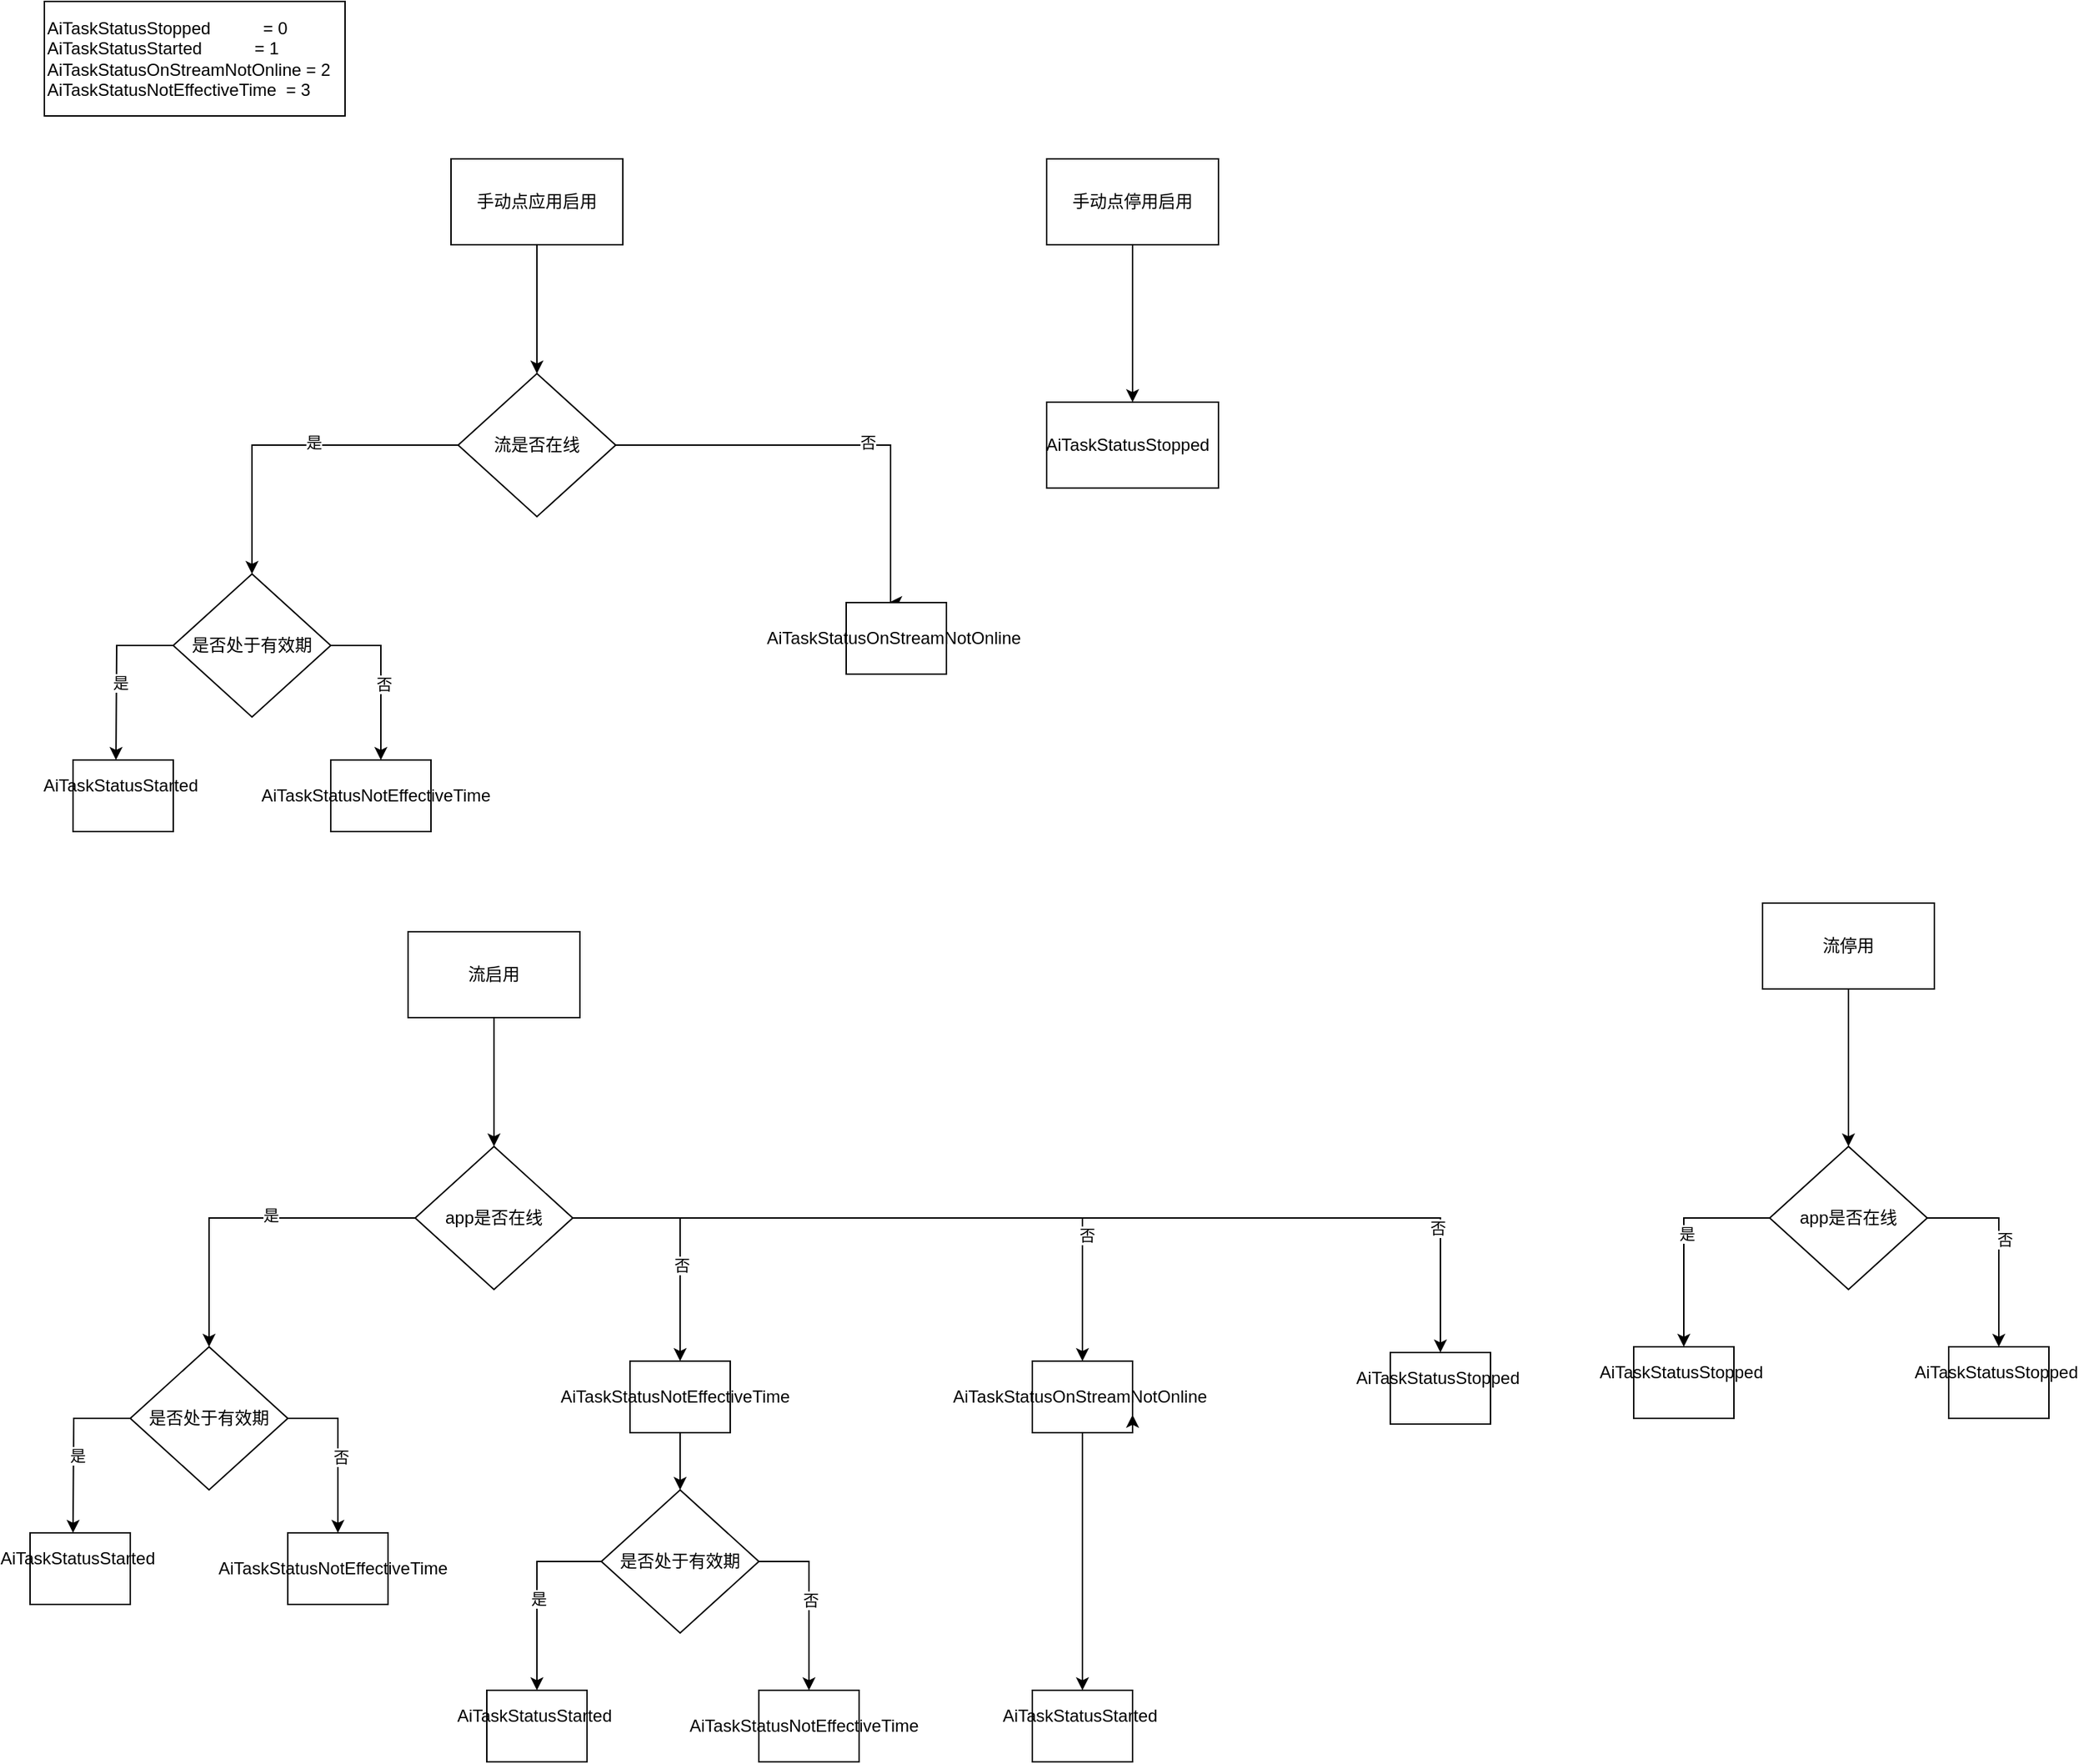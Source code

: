 <mxfile version="27.1.4">
  <diagram name="第 1 页" id="p2v2ewfZtWjiaa9QKQba">
    <mxGraphModel dx="1776" dy="1779" grid="1" gridSize="10" guides="1" tooltips="1" connect="1" arrows="1" fold="1" page="1" pageScale="1" pageWidth="827" pageHeight="1169" math="0" shadow="0">
      <root>
        <mxCell id="0" />
        <mxCell id="1" parent="0" />
        <mxCell id="VDNPr8oSDkrUMv3AgYhS-3" style="edgeStyle=orthogonalEdgeStyle;rounded=0;orthogonalLoop=1;jettySize=auto;html=1;exitX=0.5;exitY=1;exitDx=0;exitDy=0;entryX=0.5;entryY=0;entryDx=0;entryDy=0;" parent="1" source="VDNPr8oSDkrUMv3AgYhS-1" target="VDNPr8oSDkrUMv3AgYhS-2" edge="1">
          <mxGeometry relative="1" as="geometry" />
        </mxCell>
        <mxCell id="VDNPr8oSDkrUMv3AgYhS-1" value="手动点应用启用" style="rounded=0;whiteSpace=wrap;html=1;" parent="1" vertex="1">
          <mxGeometry x="294" y="70" width="120" height="60" as="geometry" />
        </mxCell>
        <mxCell id="wfAPkj4CQtQT-MwPSqke-3" style="edgeStyle=orthogonalEdgeStyle;rounded=0;orthogonalLoop=1;jettySize=auto;html=1;exitX=1;exitY=0.5;exitDx=0;exitDy=0;entryX=0.5;entryY=0;entryDx=0;entryDy=0;" edge="1" parent="1" source="VDNPr8oSDkrUMv3AgYhS-2">
          <mxGeometry relative="1" as="geometry">
            <mxPoint x="600" y="380" as="targetPoint" />
            <Array as="points">
              <mxPoint x="601" y="270" />
            </Array>
          </mxGeometry>
        </mxCell>
        <mxCell id="wfAPkj4CQtQT-MwPSqke-4" value="否" style="edgeLabel;html=1;align=center;verticalAlign=middle;resizable=0;points=[];" vertex="1" connectable="0" parent="wfAPkj4CQtQT-MwPSqke-3">
          <mxGeometry x="0.163" y="2" relative="1" as="geometry">
            <mxPoint as="offset" />
          </mxGeometry>
        </mxCell>
        <mxCell id="wfAPkj4CQtQT-MwPSqke-9" style="edgeStyle=orthogonalEdgeStyle;rounded=0;orthogonalLoop=1;jettySize=auto;html=1;entryX=0.5;entryY=0;entryDx=0;entryDy=0;" edge="1" parent="1" source="VDNPr8oSDkrUMv3AgYhS-2" target="wfAPkj4CQtQT-MwPSqke-5">
          <mxGeometry relative="1" as="geometry" />
        </mxCell>
        <mxCell id="wfAPkj4CQtQT-MwPSqke-12" value="是" style="edgeLabel;html=1;align=center;verticalAlign=middle;resizable=0;points=[];" vertex="1" connectable="0" parent="wfAPkj4CQtQT-MwPSqke-9">
          <mxGeometry x="-0.131" y="-2" relative="1" as="geometry">
            <mxPoint as="offset" />
          </mxGeometry>
        </mxCell>
        <mxCell id="VDNPr8oSDkrUMv3AgYhS-2" value="流是否在线" style="rhombus;whiteSpace=wrap;html=1;" parent="1" vertex="1">
          <mxGeometry x="299" y="220" width="110" height="100" as="geometry" />
        </mxCell>
        <mxCell id="wfAPkj4CQtQT-MwPSqke-2" value="&lt;span style=&quot;background-color: transparent;&quot;&gt;AiTaskStatusStopped&amp;nbsp; &amp;nbsp; &amp;nbsp; &amp;nbsp; &amp;nbsp; &amp;nbsp;= 0&lt;/span&gt;&lt;div&gt;&lt;span style=&quot;white-space: normal;&quot;&gt;AiTaskStatusStarted&amp;nbsp; &amp;nbsp; &amp;nbsp; &amp;nbsp; &amp;nbsp; &amp;nbsp;= 1&lt;/span&gt;&lt;/div&gt;&lt;div&gt;&lt;span style=&quot;white-space: normal;&quot;&gt;AiTaskStatusOnStreamNotOnline = 2&lt;/span&gt;&lt;/div&gt;&lt;div&gt;&lt;span style=&quot;background-color: transparent; color: light-dark(rgb(0, 0, 0), rgb(255, 255, 255));&quot;&gt;AiTaskStatusNotEffectiveTime&amp;nbsp; = 3&lt;/span&gt;&lt;/div&gt;" style="rounded=0;whiteSpace=wrap;html=1;align=left;" vertex="1" parent="1">
          <mxGeometry x="10" y="-40" width="210" height="80" as="geometry" />
        </mxCell>
        <mxCell id="wfAPkj4CQtQT-MwPSqke-15" style="edgeStyle=orthogonalEdgeStyle;rounded=0;orthogonalLoop=1;jettySize=auto;html=1;" edge="1" parent="1" source="wfAPkj4CQtQT-MwPSqke-5">
          <mxGeometry relative="1" as="geometry">
            <mxPoint x="60" y="490" as="targetPoint" />
          </mxGeometry>
        </mxCell>
        <mxCell id="wfAPkj4CQtQT-MwPSqke-19" value="是" style="edgeLabel;html=1;align=center;verticalAlign=middle;resizable=0;points=[];" vertex="1" connectable="0" parent="wfAPkj4CQtQT-MwPSqke-15">
          <mxGeometry x="0.086" y="2" relative="1" as="geometry">
            <mxPoint as="offset" />
          </mxGeometry>
        </mxCell>
        <mxCell id="wfAPkj4CQtQT-MwPSqke-18" style="edgeStyle=orthogonalEdgeStyle;rounded=0;orthogonalLoop=1;jettySize=auto;html=1;exitX=1;exitY=0.5;exitDx=0;exitDy=0;entryX=0.5;entryY=0;entryDx=0;entryDy=0;" edge="1" parent="1" source="wfAPkj4CQtQT-MwPSqke-5" target="wfAPkj4CQtQT-MwPSqke-13">
          <mxGeometry relative="1" as="geometry" />
        </mxCell>
        <mxCell id="wfAPkj4CQtQT-MwPSqke-20" value="否" style="edgeLabel;html=1;align=center;verticalAlign=middle;resizable=0;points=[];" vertex="1" connectable="0" parent="wfAPkj4CQtQT-MwPSqke-18">
          <mxGeometry x="0.068" y="2" relative="1" as="geometry">
            <mxPoint as="offset" />
          </mxGeometry>
        </mxCell>
        <mxCell id="wfAPkj4CQtQT-MwPSqke-5" value="是否处于有效期" style="rhombus;whiteSpace=wrap;html=1;" vertex="1" parent="1">
          <mxGeometry x="100" y="360" width="110" height="100" as="geometry" />
        </mxCell>
        <mxCell id="wfAPkj4CQtQT-MwPSqke-6" value="&lt;span style=&quot;text-align: left;&quot;&gt;AiTaskStatusStarted&amp;nbsp; &amp;nbsp; &amp;nbsp; &amp;nbsp; &amp;nbsp; &amp;nbsp;&lt;/span&gt;" style="rounded=0;whiteSpace=wrap;html=1;" vertex="1" parent="1">
          <mxGeometry x="30" y="490" width="70" height="50" as="geometry" />
        </mxCell>
        <mxCell id="wfAPkj4CQtQT-MwPSqke-13" value="&lt;span style=&quot;text-align: left;&quot;&gt;AiTaskStatusNotEffectiveTime&amp;nbsp;&amp;nbsp;&lt;/span&gt;" style="rounded=0;whiteSpace=wrap;html=1;" vertex="1" parent="1">
          <mxGeometry x="210" y="490" width="70" height="50" as="geometry" />
        </mxCell>
        <mxCell id="wfAPkj4CQtQT-MwPSqke-21" value="&lt;span style=&quot;text-align: left;&quot;&gt;AiTaskStatusOnStreamNotOnline&amp;nbsp;&lt;/span&gt;" style="rounded=0;whiteSpace=wrap;html=1;" vertex="1" parent="1">
          <mxGeometry x="570" y="380" width="70" height="50" as="geometry" />
        </mxCell>
        <mxCell id="wfAPkj4CQtQT-MwPSqke-25" style="edgeStyle=orthogonalEdgeStyle;rounded=0;orthogonalLoop=1;jettySize=auto;html=1;exitX=0.5;exitY=1;exitDx=0;exitDy=0;" edge="1" parent="1" source="wfAPkj4CQtQT-MwPSqke-22" target="wfAPkj4CQtQT-MwPSqke-24">
          <mxGeometry relative="1" as="geometry" />
        </mxCell>
        <mxCell id="wfAPkj4CQtQT-MwPSqke-22" value="手动点停用启用" style="rounded=0;whiteSpace=wrap;html=1;" vertex="1" parent="1">
          <mxGeometry x="710" y="70" width="120" height="60" as="geometry" />
        </mxCell>
        <mxCell id="wfAPkj4CQtQT-MwPSqke-24" value="&lt;span style=&quot;text-align: left;&quot;&gt;AiTaskStatusStopped&amp;nbsp;&amp;nbsp;&lt;/span&gt;" style="rounded=0;whiteSpace=wrap;html=1;" vertex="1" parent="1">
          <mxGeometry x="710" y="240" width="120" height="60" as="geometry" />
        </mxCell>
        <mxCell id="wfAPkj4CQtQT-MwPSqke-27" style="edgeStyle=orthogonalEdgeStyle;rounded=0;orthogonalLoop=1;jettySize=auto;html=1;exitX=0.5;exitY=1;exitDx=0;exitDy=0;entryX=0.5;entryY=0;entryDx=0;entryDy=0;" edge="1" parent="1" source="wfAPkj4CQtQT-MwPSqke-28" target="wfAPkj4CQtQT-MwPSqke-33">
          <mxGeometry relative="1" as="geometry" />
        </mxCell>
        <mxCell id="wfAPkj4CQtQT-MwPSqke-28" value="流启用" style="rounded=0;whiteSpace=wrap;html=1;" vertex="1" parent="1">
          <mxGeometry x="264" y="610" width="120" height="60" as="geometry" />
        </mxCell>
        <mxCell id="wfAPkj4CQtQT-MwPSqke-31" style="edgeStyle=orthogonalEdgeStyle;rounded=0;orthogonalLoop=1;jettySize=auto;html=1;entryX=0.5;entryY=0;entryDx=0;entryDy=0;" edge="1" parent="1" source="wfAPkj4CQtQT-MwPSqke-33" target="wfAPkj4CQtQT-MwPSqke-38">
          <mxGeometry relative="1" as="geometry" />
        </mxCell>
        <mxCell id="wfAPkj4CQtQT-MwPSqke-32" value="是" style="edgeLabel;html=1;align=center;verticalAlign=middle;resizable=0;points=[];" vertex="1" connectable="0" parent="wfAPkj4CQtQT-MwPSqke-31">
          <mxGeometry x="-0.131" y="-2" relative="1" as="geometry">
            <mxPoint as="offset" />
          </mxGeometry>
        </mxCell>
        <mxCell id="wfAPkj4CQtQT-MwPSqke-51" style="edgeStyle=orthogonalEdgeStyle;rounded=0;orthogonalLoop=1;jettySize=auto;html=1;exitX=1;exitY=0.5;exitDx=0;exitDy=0;entryX=0.5;entryY=0;entryDx=0;entryDy=0;" edge="1" parent="1" source="wfAPkj4CQtQT-MwPSqke-33" target="wfAPkj4CQtQT-MwPSqke-47">
          <mxGeometry relative="1" as="geometry" />
        </mxCell>
        <mxCell id="wfAPkj4CQtQT-MwPSqke-54" value="否" style="edgeLabel;html=1;align=center;verticalAlign=middle;resizable=0;points=[];" vertex="1" connectable="0" parent="wfAPkj4CQtQT-MwPSqke-51">
          <mxGeometry x="0.237" y="1" relative="1" as="geometry">
            <mxPoint as="offset" />
          </mxGeometry>
        </mxCell>
        <mxCell id="wfAPkj4CQtQT-MwPSqke-52" style="edgeStyle=orthogonalEdgeStyle;rounded=0;orthogonalLoop=1;jettySize=auto;html=1;exitX=1;exitY=0.5;exitDx=0;exitDy=0;" edge="1" parent="1" source="wfAPkj4CQtQT-MwPSqke-33" target="wfAPkj4CQtQT-MwPSqke-48">
          <mxGeometry relative="1" as="geometry" />
        </mxCell>
        <mxCell id="wfAPkj4CQtQT-MwPSqke-55" value="否" style="edgeLabel;html=1;align=center;verticalAlign=middle;resizable=0;points=[];" vertex="1" connectable="0" parent="wfAPkj4CQtQT-MwPSqke-52">
          <mxGeometry x="0.614" y="3" relative="1" as="geometry">
            <mxPoint as="offset" />
          </mxGeometry>
        </mxCell>
        <mxCell id="wfAPkj4CQtQT-MwPSqke-53" style="edgeStyle=orthogonalEdgeStyle;rounded=0;orthogonalLoop=1;jettySize=auto;html=1;exitX=1;exitY=0.5;exitDx=0;exitDy=0;entryX=0.5;entryY=0;entryDx=0;entryDy=0;" edge="1" parent="1" source="wfAPkj4CQtQT-MwPSqke-33" target="wfAPkj4CQtQT-MwPSqke-49">
          <mxGeometry relative="1" as="geometry" />
        </mxCell>
        <mxCell id="wfAPkj4CQtQT-MwPSqke-66" value="否" style="edgeLabel;html=1;align=center;verticalAlign=middle;resizable=0;points=[];" vertex="1" connectable="0" parent="wfAPkj4CQtQT-MwPSqke-53">
          <mxGeometry x="0.752" y="-2" relative="1" as="geometry">
            <mxPoint as="offset" />
          </mxGeometry>
        </mxCell>
        <mxCell id="wfAPkj4CQtQT-MwPSqke-33" value="app是否在线" style="rhombus;whiteSpace=wrap;html=1;" vertex="1" parent="1">
          <mxGeometry x="269" y="760" width="110" height="100" as="geometry" />
        </mxCell>
        <mxCell id="wfAPkj4CQtQT-MwPSqke-34" style="edgeStyle=orthogonalEdgeStyle;rounded=0;orthogonalLoop=1;jettySize=auto;html=1;" edge="1" parent="1" source="wfAPkj4CQtQT-MwPSqke-38">
          <mxGeometry relative="1" as="geometry">
            <mxPoint x="30" y="1030" as="targetPoint" />
          </mxGeometry>
        </mxCell>
        <mxCell id="wfAPkj4CQtQT-MwPSqke-35" value="是" style="edgeLabel;html=1;align=center;verticalAlign=middle;resizable=0;points=[];" vertex="1" connectable="0" parent="wfAPkj4CQtQT-MwPSqke-34">
          <mxGeometry x="0.086" y="2" relative="1" as="geometry">
            <mxPoint as="offset" />
          </mxGeometry>
        </mxCell>
        <mxCell id="wfAPkj4CQtQT-MwPSqke-36" style="edgeStyle=orthogonalEdgeStyle;rounded=0;orthogonalLoop=1;jettySize=auto;html=1;exitX=1;exitY=0.5;exitDx=0;exitDy=0;entryX=0.5;entryY=0;entryDx=0;entryDy=0;" edge="1" parent="1" source="wfAPkj4CQtQT-MwPSqke-38" target="wfAPkj4CQtQT-MwPSqke-40">
          <mxGeometry relative="1" as="geometry" />
        </mxCell>
        <mxCell id="wfAPkj4CQtQT-MwPSqke-37" value="否" style="edgeLabel;html=1;align=center;verticalAlign=middle;resizable=0;points=[];" vertex="1" connectable="0" parent="wfAPkj4CQtQT-MwPSqke-36">
          <mxGeometry x="0.068" y="2" relative="1" as="geometry">
            <mxPoint as="offset" />
          </mxGeometry>
        </mxCell>
        <mxCell id="wfAPkj4CQtQT-MwPSqke-38" value="是否处于有效期" style="rhombus;whiteSpace=wrap;html=1;" vertex="1" parent="1">
          <mxGeometry x="70" y="900" width="110" height="100" as="geometry" />
        </mxCell>
        <mxCell id="wfAPkj4CQtQT-MwPSqke-39" value="&lt;span style=&quot;text-align: left;&quot;&gt;AiTaskStatusStarted&amp;nbsp; &amp;nbsp; &amp;nbsp; &amp;nbsp; &amp;nbsp; &amp;nbsp;&lt;/span&gt;" style="rounded=0;whiteSpace=wrap;html=1;" vertex="1" parent="1">
          <mxGeometry y="1030" width="70" height="50" as="geometry" />
        </mxCell>
        <mxCell id="wfAPkj4CQtQT-MwPSqke-40" value="&lt;span style=&quot;text-align: left;&quot;&gt;AiTaskStatusNotEffectiveTime&amp;nbsp;&amp;nbsp;&lt;/span&gt;" style="rounded=0;whiteSpace=wrap;html=1;" vertex="1" parent="1">
          <mxGeometry x="180" y="1030" width="70" height="50" as="geometry" />
        </mxCell>
        <mxCell id="wfAPkj4CQtQT-MwPSqke-42" style="edgeStyle=orthogonalEdgeStyle;rounded=0;orthogonalLoop=1;jettySize=auto;html=1;exitX=0.5;exitY=1;exitDx=0;exitDy=0;" edge="1" parent="1" source="wfAPkj4CQtQT-MwPSqke-43">
          <mxGeometry relative="1" as="geometry">
            <mxPoint x="1270" y="760" as="targetPoint" />
          </mxGeometry>
        </mxCell>
        <mxCell id="wfAPkj4CQtQT-MwPSqke-43" value="流停用" style="rounded=0;whiteSpace=wrap;html=1;" vertex="1" parent="1">
          <mxGeometry x="1210" y="590" width="120" height="60" as="geometry" />
        </mxCell>
        <mxCell id="wfAPkj4CQtQT-MwPSqke-59" style="edgeStyle=orthogonalEdgeStyle;rounded=0;orthogonalLoop=1;jettySize=auto;html=1;exitX=0.5;exitY=1;exitDx=0;exitDy=0;entryX=0.5;entryY=0;entryDx=0;entryDy=0;" edge="1" parent="1" source="wfAPkj4CQtQT-MwPSqke-47" target="wfAPkj4CQtQT-MwPSqke-58">
          <mxGeometry relative="1" as="geometry" />
        </mxCell>
        <mxCell id="wfAPkj4CQtQT-MwPSqke-47" value="&lt;span style=&quot;text-align: left;&quot;&gt;AiTaskStatusNotEffectiveTime&amp;nbsp;&amp;nbsp;&lt;/span&gt;" style="rounded=0;whiteSpace=wrap;html=1;" vertex="1" parent="1">
          <mxGeometry x="419" y="910" width="70" height="50" as="geometry" />
        </mxCell>
        <mxCell id="wfAPkj4CQtQT-MwPSqke-68" style="edgeStyle=orthogonalEdgeStyle;rounded=0;orthogonalLoop=1;jettySize=auto;html=1;exitX=0.5;exitY=1;exitDx=0;exitDy=0;entryX=0.5;entryY=0;entryDx=0;entryDy=0;" edge="1" parent="1" source="wfAPkj4CQtQT-MwPSqke-48" target="wfAPkj4CQtQT-MwPSqke-67">
          <mxGeometry relative="1" as="geometry" />
        </mxCell>
        <mxCell id="wfAPkj4CQtQT-MwPSqke-48" value="&lt;span style=&quot;text-align: left;&quot;&gt;AiTaskStatusOnStreamNotOnline&amp;nbsp;&lt;/span&gt;" style="rounded=0;whiteSpace=wrap;html=1;" vertex="1" parent="1">
          <mxGeometry x="700" y="910" width="70" height="50" as="geometry" />
        </mxCell>
        <mxCell id="wfAPkj4CQtQT-MwPSqke-49" value="&lt;span style=&quot;text-align: left;&quot;&gt;AiTaskStatusStopped&amp;nbsp; &amp;nbsp; &amp;nbsp; &amp;nbsp; &amp;nbsp; &amp;nbsp;&lt;/span&gt;" style="rounded=0;whiteSpace=wrap;html=1;" vertex="1" parent="1">
          <mxGeometry x="950" y="904" width="70" height="50" as="geometry" />
        </mxCell>
        <mxCell id="wfAPkj4CQtQT-MwPSqke-50" style="edgeStyle=orthogonalEdgeStyle;rounded=0;orthogonalLoop=1;jettySize=auto;html=1;exitX=0.5;exitY=1;exitDx=0;exitDy=0;entryX=1;entryY=0.75;entryDx=0;entryDy=0;" edge="1" parent="1" source="wfAPkj4CQtQT-MwPSqke-48" target="wfAPkj4CQtQT-MwPSqke-48">
          <mxGeometry relative="1" as="geometry" />
        </mxCell>
        <mxCell id="wfAPkj4CQtQT-MwPSqke-62" style="edgeStyle=orthogonalEdgeStyle;rounded=0;orthogonalLoop=1;jettySize=auto;html=1;exitX=0;exitY=0.5;exitDx=0;exitDy=0;entryX=0.5;entryY=0;entryDx=0;entryDy=0;" edge="1" parent="1" source="wfAPkj4CQtQT-MwPSqke-58" target="wfAPkj4CQtQT-MwPSqke-60">
          <mxGeometry relative="1" as="geometry" />
        </mxCell>
        <mxCell id="wfAPkj4CQtQT-MwPSqke-64" value="是" style="edgeLabel;html=1;align=center;verticalAlign=middle;resizable=0;points=[];" vertex="1" connectable="0" parent="wfAPkj4CQtQT-MwPSqke-62">
          <mxGeometry x="0.047" y="1" relative="1" as="geometry">
            <mxPoint as="offset" />
          </mxGeometry>
        </mxCell>
        <mxCell id="wfAPkj4CQtQT-MwPSqke-63" style="edgeStyle=orthogonalEdgeStyle;rounded=0;orthogonalLoop=1;jettySize=auto;html=1;exitX=1;exitY=0.5;exitDx=0;exitDy=0;" edge="1" parent="1" source="wfAPkj4CQtQT-MwPSqke-58" target="wfAPkj4CQtQT-MwPSqke-61">
          <mxGeometry relative="1" as="geometry" />
        </mxCell>
        <mxCell id="wfAPkj4CQtQT-MwPSqke-65" value="否" style="edgeLabel;html=1;align=center;verticalAlign=middle;resizable=0;points=[];" vertex="1" connectable="0" parent="wfAPkj4CQtQT-MwPSqke-63">
          <mxGeometry x="-0.015" y="1" relative="1" as="geometry">
            <mxPoint as="offset" />
          </mxGeometry>
        </mxCell>
        <mxCell id="wfAPkj4CQtQT-MwPSqke-58" value="是否处于有效期" style="rhombus;whiteSpace=wrap;html=1;" vertex="1" parent="1">
          <mxGeometry x="399" y="1000" width="110" height="100" as="geometry" />
        </mxCell>
        <mxCell id="wfAPkj4CQtQT-MwPSqke-60" value="&lt;span style=&quot;text-align: left;&quot;&gt;AiTaskStatusStarted&amp;nbsp; &amp;nbsp; &amp;nbsp; &amp;nbsp; &amp;nbsp; &amp;nbsp;&lt;/span&gt;" style="rounded=0;whiteSpace=wrap;html=1;" vertex="1" parent="1">
          <mxGeometry x="319" y="1140" width="70" height="50" as="geometry" />
        </mxCell>
        <mxCell id="wfAPkj4CQtQT-MwPSqke-61" value="&lt;span style=&quot;text-align: left;&quot;&gt;AiTaskStatusNotEffectiveTime&amp;nbsp;&amp;nbsp;&lt;/span&gt;" style="rounded=0;whiteSpace=wrap;html=1;" vertex="1" parent="1">
          <mxGeometry x="509" y="1140" width="70" height="50" as="geometry" />
        </mxCell>
        <mxCell id="wfAPkj4CQtQT-MwPSqke-67" value="&lt;span style=&quot;text-align: left;&quot;&gt;AiTaskStatusStarted&amp;nbsp; &amp;nbsp; &amp;nbsp; &amp;nbsp; &amp;nbsp; &amp;nbsp;&lt;/span&gt;" style="rounded=0;whiteSpace=wrap;html=1;" vertex="1" parent="1">
          <mxGeometry x="700" y="1140" width="70" height="50" as="geometry" />
        </mxCell>
        <mxCell id="wfAPkj4CQtQT-MwPSqke-72" style="edgeStyle=orthogonalEdgeStyle;rounded=0;orthogonalLoop=1;jettySize=auto;html=1;entryX=0.5;entryY=0;entryDx=0;entryDy=0;" edge="1" parent="1" source="wfAPkj4CQtQT-MwPSqke-69" target="wfAPkj4CQtQT-MwPSqke-70">
          <mxGeometry relative="1" as="geometry" />
        </mxCell>
        <mxCell id="wfAPkj4CQtQT-MwPSqke-74" value="是" style="edgeLabel;html=1;align=center;verticalAlign=middle;resizable=0;points=[];" vertex="1" connectable="0" parent="wfAPkj4CQtQT-MwPSqke-72">
          <mxGeometry x="-0.051" y="2" relative="1" as="geometry">
            <mxPoint as="offset" />
          </mxGeometry>
        </mxCell>
        <mxCell id="wfAPkj4CQtQT-MwPSqke-73" style="edgeStyle=orthogonalEdgeStyle;rounded=0;orthogonalLoop=1;jettySize=auto;html=1;exitX=1;exitY=0.5;exitDx=0;exitDy=0;entryX=0.5;entryY=0;entryDx=0;entryDy=0;" edge="1" parent="1" source="wfAPkj4CQtQT-MwPSqke-69" target="wfAPkj4CQtQT-MwPSqke-71">
          <mxGeometry relative="1" as="geometry" />
        </mxCell>
        <mxCell id="wfAPkj4CQtQT-MwPSqke-75" value="否" style="edgeLabel;html=1;align=center;verticalAlign=middle;resizable=0;points=[];" vertex="1" connectable="0" parent="wfAPkj4CQtQT-MwPSqke-73">
          <mxGeometry x="-0.069" y="4" relative="1" as="geometry">
            <mxPoint as="offset" />
          </mxGeometry>
        </mxCell>
        <mxCell id="wfAPkj4CQtQT-MwPSqke-69" value="app是否在线" style="rhombus;whiteSpace=wrap;html=1;" vertex="1" parent="1">
          <mxGeometry x="1215" y="760" width="110" height="100" as="geometry" />
        </mxCell>
        <mxCell id="wfAPkj4CQtQT-MwPSqke-70" value="&lt;span style=&quot;text-align: left;&quot;&gt;AiTaskStatusStopped&amp;nbsp; &amp;nbsp; &amp;nbsp; &amp;nbsp; &amp;nbsp; &amp;nbsp;&lt;/span&gt;" style="rounded=0;whiteSpace=wrap;html=1;" vertex="1" parent="1">
          <mxGeometry x="1120" y="900" width="70" height="50" as="geometry" />
        </mxCell>
        <mxCell id="wfAPkj4CQtQT-MwPSqke-71" value="&lt;span style=&quot;text-align: left;&quot;&gt;AiTaskStatusStopped&amp;nbsp; &amp;nbsp; &amp;nbsp; &amp;nbsp; &amp;nbsp; &amp;nbsp;&lt;/span&gt;" style="rounded=0;whiteSpace=wrap;html=1;" vertex="1" parent="1">
          <mxGeometry x="1340" y="900" width="70" height="50" as="geometry" />
        </mxCell>
      </root>
    </mxGraphModel>
  </diagram>
</mxfile>
